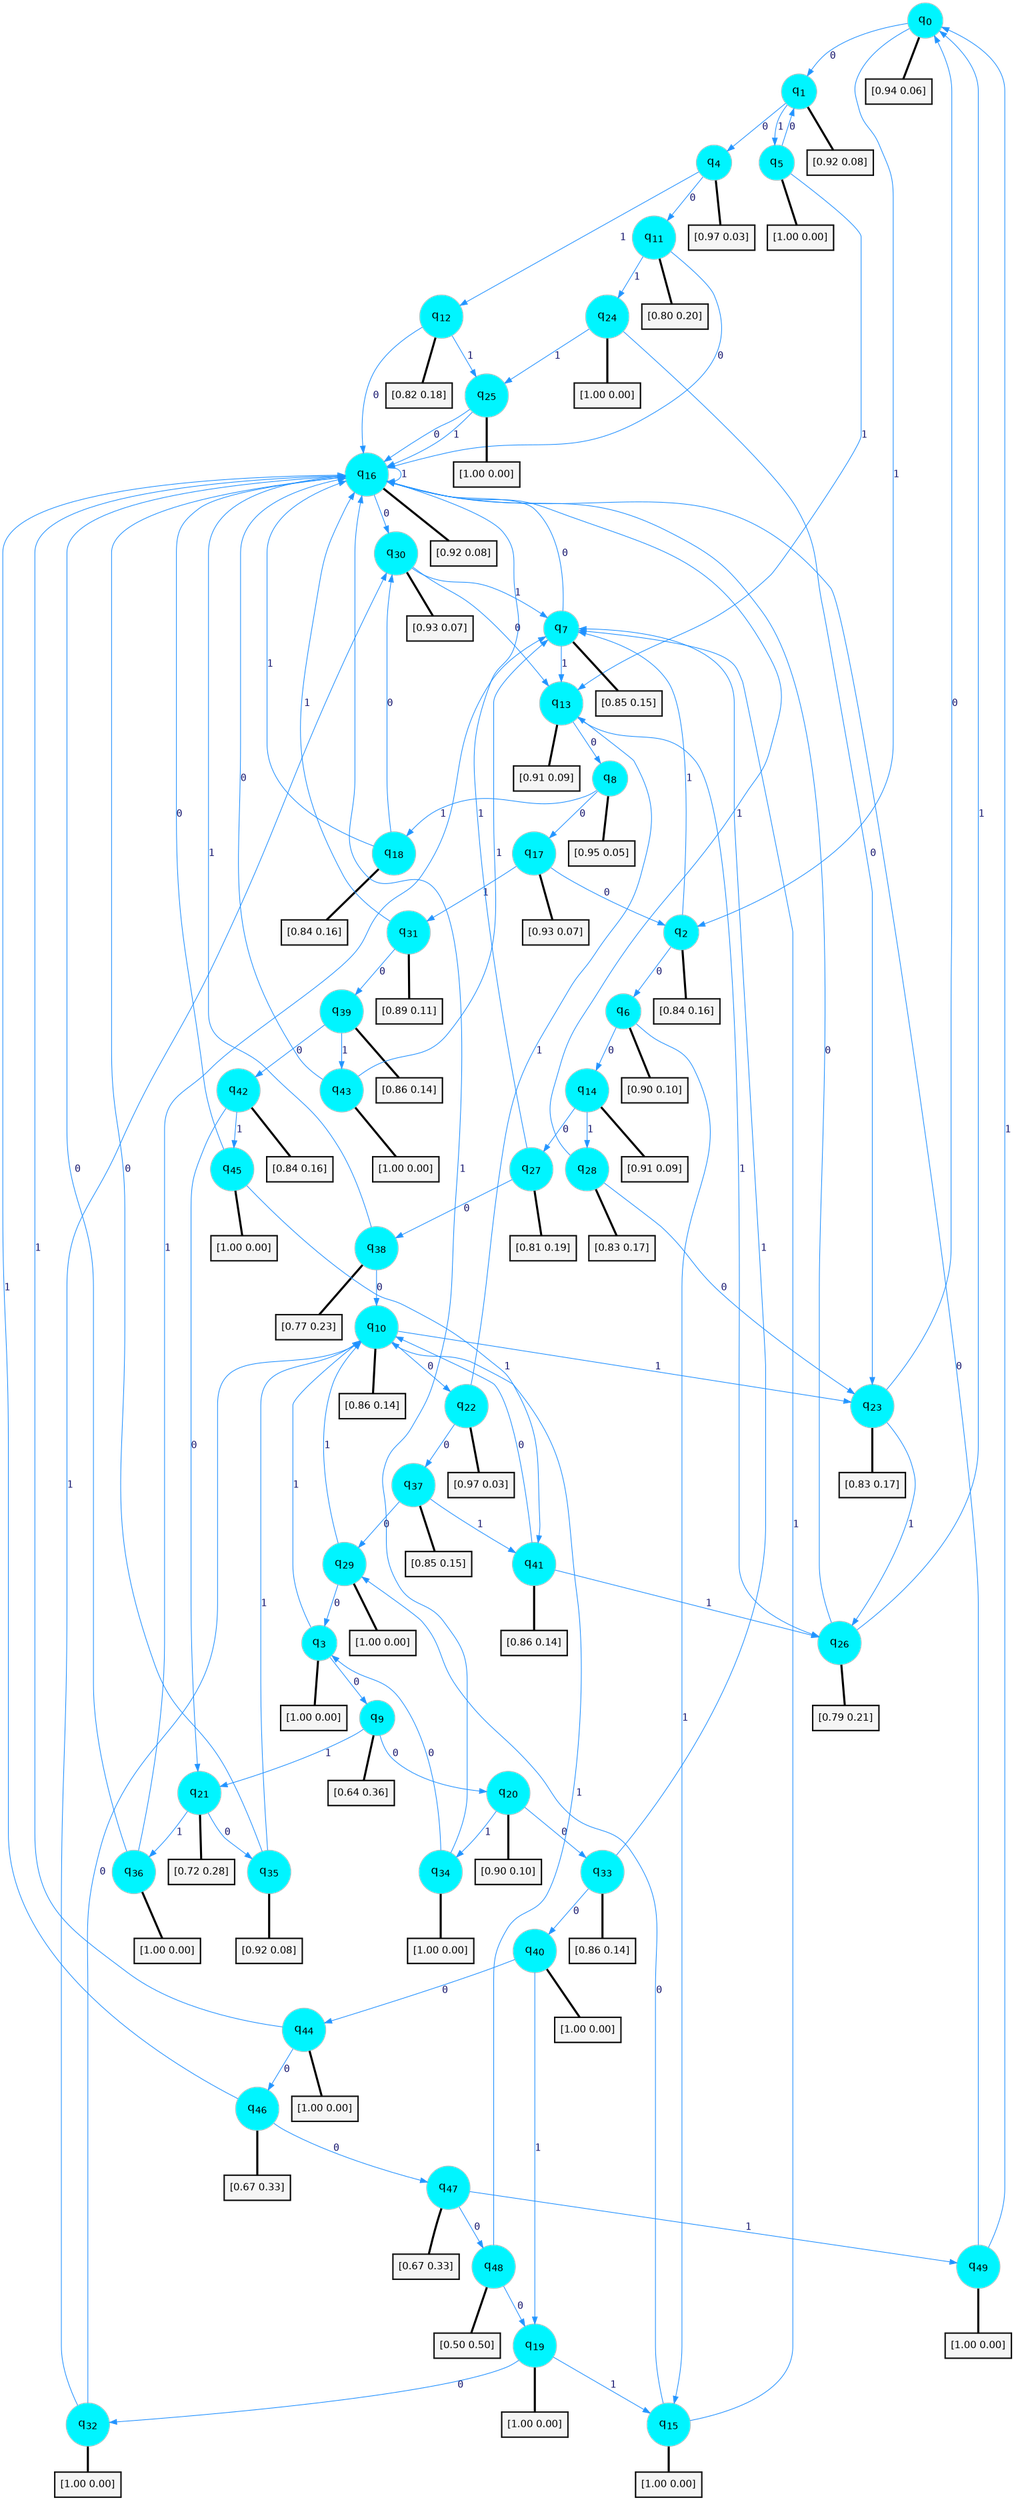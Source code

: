 digraph G {
graph [
bgcolor=transparent, dpi=300, rankdir=TD, size="40,25"];
node [
color=gray, fillcolor=turquoise1, fontcolor=black, fontname=Helvetica, fontsize=16, fontweight=bold, shape=circle, style=filled];
edge [
arrowsize=1, color=dodgerblue1, fontcolor=midnightblue, fontname=courier, fontweight=bold, penwidth=1, style=solid, weight=20];
0[label=<q<SUB>0</SUB>>];
1[label=<q<SUB>1</SUB>>];
2[label=<q<SUB>2</SUB>>];
3[label=<q<SUB>3</SUB>>];
4[label=<q<SUB>4</SUB>>];
5[label=<q<SUB>5</SUB>>];
6[label=<q<SUB>6</SUB>>];
7[label=<q<SUB>7</SUB>>];
8[label=<q<SUB>8</SUB>>];
9[label=<q<SUB>9</SUB>>];
10[label=<q<SUB>10</SUB>>];
11[label=<q<SUB>11</SUB>>];
12[label=<q<SUB>12</SUB>>];
13[label=<q<SUB>13</SUB>>];
14[label=<q<SUB>14</SUB>>];
15[label=<q<SUB>15</SUB>>];
16[label=<q<SUB>16</SUB>>];
17[label=<q<SUB>17</SUB>>];
18[label=<q<SUB>18</SUB>>];
19[label=<q<SUB>19</SUB>>];
20[label=<q<SUB>20</SUB>>];
21[label=<q<SUB>21</SUB>>];
22[label=<q<SUB>22</SUB>>];
23[label=<q<SUB>23</SUB>>];
24[label=<q<SUB>24</SUB>>];
25[label=<q<SUB>25</SUB>>];
26[label=<q<SUB>26</SUB>>];
27[label=<q<SUB>27</SUB>>];
28[label=<q<SUB>28</SUB>>];
29[label=<q<SUB>29</SUB>>];
30[label=<q<SUB>30</SUB>>];
31[label=<q<SUB>31</SUB>>];
32[label=<q<SUB>32</SUB>>];
33[label=<q<SUB>33</SUB>>];
34[label=<q<SUB>34</SUB>>];
35[label=<q<SUB>35</SUB>>];
36[label=<q<SUB>36</SUB>>];
37[label=<q<SUB>37</SUB>>];
38[label=<q<SUB>38</SUB>>];
39[label=<q<SUB>39</SUB>>];
40[label=<q<SUB>40</SUB>>];
41[label=<q<SUB>41</SUB>>];
42[label=<q<SUB>42</SUB>>];
43[label=<q<SUB>43</SUB>>];
44[label=<q<SUB>44</SUB>>];
45[label=<q<SUB>45</SUB>>];
46[label=<q<SUB>46</SUB>>];
47[label=<q<SUB>47</SUB>>];
48[label=<q<SUB>48</SUB>>];
49[label=<q<SUB>49</SUB>>];
50[label="[0.94 0.06]", shape=box,fontcolor=black, fontname=Helvetica, fontsize=14, penwidth=2, fillcolor=whitesmoke,color=black];
51[label="[0.92 0.08]", shape=box,fontcolor=black, fontname=Helvetica, fontsize=14, penwidth=2, fillcolor=whitesmoke,color=black];
52[label="[0.84 0.16]", shape=box,fontcolor=black, fontname=Helvetica, fontsize=14, penwidth=2, fillcolor=whitesmoke,color=black];
53[label="[1.00 0.00]", shape=box,fontcolor=black, fontname=Helvetica, fontsize=14, penwidth=2, fillcolor=whitesmoke,color=black];
54[label="[0.97 0.03]", shape=box,fontcolor=black, fontname=Helvetica, fontsize=14, penwidth=2, fillcolor=whitesmoke,color=black];
55[label="[1.00 0.00]", shape=box,fontcolor=black, fontname=Helvetica, fontsize=14, penwidth=2, fillcolor=whitesmoke,color=black];
56[label="[0.90 0.10]", shape=box,fontcolor=black, fontname=Helvetica, fontsize=14, penwidth=2, fillcolor=whitesmoke,color=black];
57[label="[0.85 0.15]", shape=box,fontcolor=black, fontname=Helvetica, fontsize=14, penwidth=2, fillcolor=whitesmoke,color=black];
58[label="[0.95 0.05]", shape=box,fontcolor=black, fontname=Helvetica, fontsize=14, penwidth=2, fillcolor=whitesmoke,color=black];
59[label="[0.64 0.36]", shape=box,fontcolor=black, fontname=Helvetica, fontsize=14, penwidth=2, fillcolor=whitesmoke,color=black];
60[label="[0.86 0.14]", shape=box,fontcolor=black, fontname=Helvetica, fontsize=14, penwidth=2, fillcolor=whitesmoke,color=black];
61[label="[0.80 0.20]", shape=box,fontcolor=black, fontname=Helvetica, fontsize=14, penwidth=2, fillcolor=whitesmoke,color=black];
62[label="[0.82 0.18]", shape=box,fontcolor=black, fontname=Helvetica, fontsize=14, penwidth=2, fillcolor=whitesmoke,color=black];
63[label="[0.91 0.09]", shape=box,fontcolor=black, fontname=Helvetica, fontsize=14, penwidth=2, fillcolor=whitesmoke,color=black];
64[label="[0.91 0.09]", shape=box,fontcolor=black, fontname=Helvetica, fontsize=14, penwidth=2, fillcolor=whitesmoke,color=black];
65[label="[1.00 0.00]", shape=box,fontcolor=black, fontname=Helvetica, fontsize=14, penwidth=2, fillcolor=whitesmoke,color=black];
66[label="[0.92 0.08]", shape=box,fontcolor=black, fontname=Helvetica, fontsize=14, penwidth=2, fillcolor=whitesmoke,color=black];
67[label="[0.93 0.07]", shape=box,fontcolor=black, fontname=Helvetica, fontsize=14, penwidth=2, fillcolor=whitesmoke,color=black];
68[label="[0.84 0.16]", shape=box,fontcolor=black, fontname=Helvetica, fontsize=14, penwidth=2, fillcolor=whitesmoke,color=black];
69[label="[1.00 0.00]", shape=box,fontcolor=black, fontname=Helvetica, fontsize=14, penwidth=2, fillcolor=whitesmoke,color=black];
70[label="[0.90 0.10]", shape=box,fontcolor=black, fontname=Helvetica, fontsize=14, penwidth=2, fillcolor=whitesmoke,color=black];
71[label="[0.72 0.28]", shape=box,fontcolor=black, fontname=Helvetica, fontsize=14, penwidth=2, fillcolor=whitesmoke,color=black];
72[label="[0.97 0.03]", shape=box,fontcolor=black, fontname=Helvetica, fontsize=14, penwidth=2, fillcolor=whitesmoke,color=black];
73[label="[0.83 0.17]", shape=box,fontcolor=black, fontname=Helvetica, fontsize=14, penwidth=2, fillcolor=whitesmoke,color=black];
74[label="[1.00 0.00]", shape=box,fontcolor=black, fontname=Helvetica, fontsize=14, penwidth=2, fillcolor=whitesmoke,color=black];
75[label="[1.00 0.00]", shape=box,fontcolor=black, fontname=Helvetica, fontsize=14, penwidth=2, fillcolor=whitesmoke,color=black];
76[label="[0.79 0.21]", shape=box,fontcolor=black, fontname=Helvetica, fontsize=14, penwidth=2, fillcolor=whitesmoke,color=black];
77[label="[0.81 0.19]", shape=box,fontcolor=black, fontname=Helvetica, fontsize=14, penwidth=2, fillcolor=whitesmoke,color=black];
78[label="[0.83 0.17]", shape=box,fontcolor=black, fontname=Helvetica, fontsize=14, penwidth=2, fillcolor=whitesmoke,color=black];
79[label="[1.00 0.00]", shape=box,fontcolor=black, fontname=Helvetica, fontsize=14, penwidth=2, fillcolor=whitesmoke,color=black];
80[label="[0.93 0.07]", shape=box,fontcolor=black, fontname=Helvetica, fontsize=14, penwidth=2, fillcolor=whitesmoke,color=black];
81[label="[0.89 0.11]", shape=box,fontcolor=black, fontname=Helvetica, fontsize=14, penwidth=2, fillcolor=whitesmoke,color=black];
82[label="[1.00 0.00]", shape=box,fontcolor=black, fontname=Helvetica, fontsize=14, penwidth=2, fillcolor=whitesmoke,color=black];
83[label="[0.86 0.14]", shape=box,fontcolor=black, fontname=Helvetica, fontsize=14, penwidth=2, fillcolor=whitesmoke,color=black];
84[label="[1.00 0.00]", shape=box,fontcolor=black, fontname=Helvetica, fontsize=14, penwidth=2, fillcolor=whitesmoke,color=black];
85[label="[0.92 0.08]", shape=box,fontcolor=black, fontname=Helvetica, fontsize=14, penwidth=2, fillcolor=whitesmoke,color=black];
86[label="[1.00 0.00]", shape=box,fontcolor=black, fontname=Helvetica, fontsize=14, penwidth=2, fillcolor=whitesmoke,color=black];
87[label="[0.85 0.15]", shape=box,fontcolor=black, fontname=Helvetica, fontsize=14, penwidth=2, fillcolor=whitesmoke,color=black];
88[label="[0.77 0.23]", shape=box,fontcolor=black, fontname=Helvetica, fontsize=14, penwidth=2, fillcolor=whitesmoke,color=black];
89[label="[0.86 0.14]", shape=box,fontcolor=black, fontname=Helvetica, fontsize=14, penwidth=2, fillcolor=whitesmoke,color=black];
90[label="[1.00 0.00]", shape=box,fontcolor=black, fontname=Helvetica, fontsize=14, penwidth=2, fillcolor=whitesmoke,color=black];
91[label="[0.86 0.14]", shape=box,fontcolor=black, fontname=Helvetica, fontsize=14, penwidth=2, fillcolor=whitesmoke,color=black];
92[label="[0.84 0.16]", shape=box,fontcolor=black, fontname=Helvetica, fontsize=14, penwidth=2, fillcolor=whitesmoke,color=black];
93[label="[1.00 0.00]", shape=box,fontcolor=black, fontname=Helvetica, fontsize=14, penwidth=2, fillcolor=whitesmoke,color=black];
94[label="[1.00 0.00]", shape=box,fontcolor=black, fontname=Helvetica, fontsize=14, penwidth=2, fillcolor=whitesmoke,color=black];
95[label="[1.00 0.00]", shape=box,fontcolor=black, fontname=Helvetica, fontsize=14, penwidth=2, fillcolor=whitesmoke,color=black];
96[label="[0.67 0.33]", shape=box,fontcolor=black, fontname=Helvetica, fontsize=14, penwidth=2, fillcolor=whitesmoke,color=black];
97[label="[0.67 0.33]", shape=box,fontcolor=black, fontname=Helvetica, fontsize=14, penwidth=2, fillcolor=whitesmoke,color=black];
98[label="[0.50 0.50]", shape=box,fontcolor=black, fontname=Helvetica, fontsize=14, penwidth=2, fillcolor=whitesmoke,color=black];
99[label="[1.00 0.00]", shape=box,fontcolor=black, fontname=Helvetica, fontsize=14, penwidth=2, fillcolor=whitesmoke,color=black];
0->1 [label=0];
0->2 [label=1];
0->50 [arrowhead=none, penwidth=3,color=black];
1->4 [label=0];
1->5 [label=1];
1->51 [arrowhead=none, penwidth=3,color=black];
2->6 [label=0];
2->7 [label=1];
2->52 [arrowhead=none, penwidth=3,color=black];
3->9 [label=0];
3->10 [label=1];
3->53 [arrowhead=none, penwidth=3,color=black];
4->11 [label=0];
4->12 [label=1];
4->54 [arrowhead=none, penwidth=3,color=black];
5->1 [label=0];
5->13 [label=1];
5->55 [arrowhead=none, penwidth=3,color=black];
6->14 [label=0];
6->15 [label=1];
6->56 [arrowhead=none, penwidth=3,color=black];
7->16 [label=0];
7->13 [label=1];
7->57 [arrowhead=none, penwidth=3,color=black];
8->17 [label=0];
8->18 [label=1];
8->58 [arrowhead=none, penwidth=3,color=black];
9->20 [label=0];
9->21 [label=1];
9->59 [arrowhead=none, penwidth=3,color=black];
10->22 [label=0];
10->23 [label=1];
10->60 [arrowhead=none, penwidth=3,color=black];
11->16 [label=0];
11->24 [label=1];
11->61 [arrowhead=none, penwidth=3,color=black];
12->16 [label=0];
12->25 [label=1];
12->62 [arrowhead=none, penwidth=3,color=black];
13->8 [label=0];
13->26 [label=1];
13->63 [arrowhead=none, penwidth=3,color=black];
14->27 [label=0];
14->28 [label=1];
14->64 [arrowhead=none, penwidth=3,color=black];
15->29 [label=0];
15->7 [label=1];
15->65 [arrowhead=none, penwidth=3,color=black];
16->30 [label=0];
16->16 [label=1];
16->66 [arrowhead=none, penwidth=3,color=black];
17->2 [label=0];
17->31 [label=1];
17->67 [arrowhead=none, penwidth=3,color=black];
18->30 [label=0];
18->16 [label=1];
18->68 [arrowhead=none, penwidth=3,color=black];
19->32 [label=0];
19->15 [label=1];
19->69 [arrowhead=none, penwidth=3,color=black];
20->33 [label=0];
20->34 [label=1];
20->70 [arrowhead=none, penwidth=3,color=black];
21->35 [label=0];
21->36 [label=1];
21->71 [arrowhead=none, penwidth=3,color=black];
22->37 [label=0];
22->13 [label=1];
22->72 [arrowhead=none, penwidth=3,color=black];
23->0 [label=0];
23->26 [label=1];
23->73 [arrowhead=none, penwidth=3,color=black];
24->23 [label=0];
24->25 [label=1];
24->74 [arrowhead=none, penwidth=3,color=black];
25->16 [label=0];
25->16 [label=1];
25->75 [arrowhead=none, penwidth=3,color=black];
26->16 [label=0];
26->0 [label=1];
26->76 [arrowhead=none, penwidth=3,color=black];
27->38 [label=0];
27->16 [label=1];
27->77 [arrowhead=none, penwidth=3,color=black];
28->23 [label=0];
28->16 [label=1];
28->78 [arrowhead=none, penwidth=3,color=black];
29->3 [label=0];
29->10 [label=1];
29->79 [arrowhead=none, penwidth=3,color=black];
30->13 [label=0];
30->7 [label=1];
30->80 [arrowhead=none, penwidth=3,color=black];
31->39 [label=0];
31->16 [label=1];
31->81 [arrowhead=none, penwidth=3,color=black];
32->10 [label=0];
32->30 [label=1];
32->82 [arrowhead=none, penwidth=3,color=black];
33->40 [label=0];
33->7 [label=1];
33->83 [arrowhead=none, penwidth=3,color=black];
34->3 [label=0];
34->16 [label=1];
34->84 [arrowhead=none, penwidth=3,color=black];
35->16 [label=0];
35->10 [label=1];
35->85 [arrowhead=none, penwidth=3,color=black];
36->16 [label=0];
36->7 [label=1];
36->86 [arrowhead=none, penwidth=3,color=black];
37->29 [label=0];
37->41 [label=1];
37->87 [arrowhead=none, penwidth=3,color=black];
38->10 [label=0];
38->16 [label=1];
38->88 [arrowhead=none, penwidth=3,color=black];
39->42 [label=0];
39->43 [label=1];
39->89 [arrowhead=none, penwidth=3,color=black];
40->44 [label=0];
40->19 [label=1];
40->90 [arrowhead=none, penwidth=3,color=black];
41->10 [label=0];
41->26 [label=1];
41->91 [arrowhead=none, penwidth=3,color=black];
42->21 [label=0];
42->45 [label=1];
42->92 [arrowhead=none, penwidth=3,color=black];
43->16 [label=0];
43->7 [label=1];
43->93 [arrowhead=none, penwidth=3,color=black];
44->46 [label=0];
44->16 [label=1];
44->94 [arrowhead=none, penwidth=3,color=black];
45->16 [label=0];
45->41 [label=1];
45->95 [arrowhead=none, penwidth=3,color=black];
46->47 [label=0];
46->16 [label=1];
46->96 [arrowhead=none, penwidth=3,color=black];
47->48 [label=0];
47->49 [label=1];
47->97 [arrowhead=none, penwidth=3,color=black];
48->19 [label=0];
48->10 [label=1];
48->98 [arrowhead=none, penwidth=3,color=black];
49->16 [label=0];
49->0 [label=1];
49->99 [arrowhead=none, penwidth=3,color=black];
}

